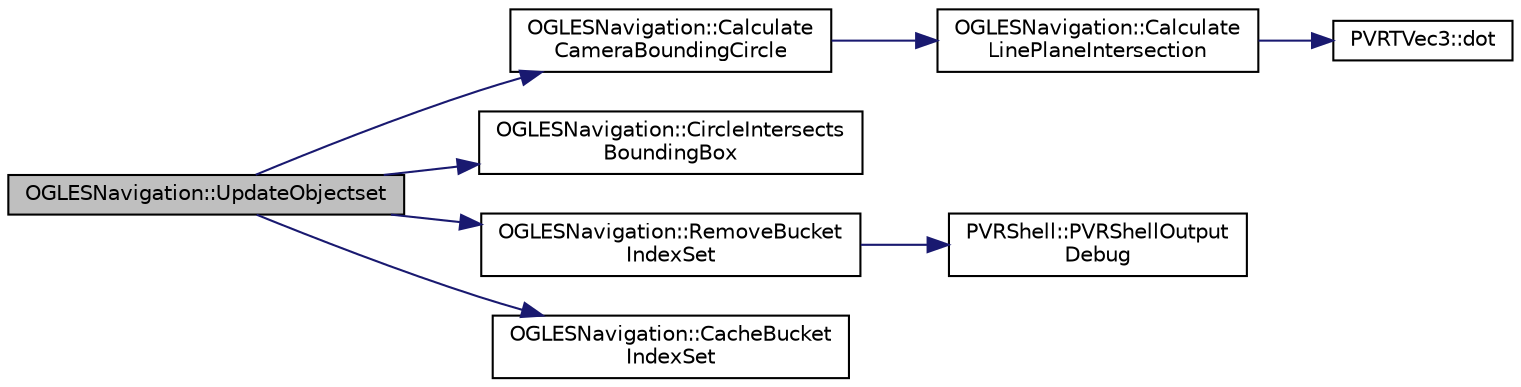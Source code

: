 digraph "OGLESNavigation::UpdateObjectset"
{
  edge [fontname="Helvetica",fontsize="10",labelfontname="Helvetica",labelfontsize="10"];
  node [fontname="Helvetica",fontsize="10",shape=record];
  rankdir="LR";
  Node1 [label="OGLESNavigation::UpdateObjectset",height=0.2,width=0.4,color="black", fillcolor="grey75", style="filled", fontcolor="black"];
  Node1 -> Node2 [color="midnightblue",fontsize="10",style="solid",fontname="Helvetica"];
  Node2 [label="OGLESNavigation::Calculate\lCameraBoundingCircle",height=0.2,width=0.4,color="black", fillcolor="white", style="filled",URL="$class_o_g_l_e_s_navigation.html#ae88e63610de8eea60dd865d98be62b89"];
  Node2 -> Node3 [color="midnightblue",fontsize="10",style="solid",fontname="Helvetica"];
  Node3 [label="OGLESNavigation::Calculate\lLinePlaneIntersection",height=0.2,width=0.4,color="black", fillcolor="white", style="filled",URL="$class_o_g_l_e_s_navigation.html#a5fc44930aac0929f079c11701d27edba"];
  Node3 -> Node4 [color="midnightblue",fontsize="10",style="solid",fontname="Helvetica"];
  Node4 [label="PVRTVec3::dot",height=0.2,width=0.4,color="black", fillcolor="white", style="filled",URL="$struct_p_v_r_t_vec3.html#af9156c21175c3f3b04fb11295f336623",tooltip="calculate the scalar product of two PVRTVec3s "];
  Node1 -> Node5 [color="midnightblue",fontsize="10",style="solid",fontname="Helvetica"];
  Node5 [label="OGLESNavigation::CircleIntersects\lBoundingBox",height=0.2,width=0.4,color="black", fillcolor="white", style="filled",URL="$class_o_g_l_e_s_navigation.html#a4c2f55657919359e022145a91cd77f8f"];
  Node1 -> Node6 [color="midnightblue",fontsize="10",style="solid",fontname="Helvetica"];
  Node6 [label="OGLESNavigation::RemoveBucket\lIndexSet",height=0.2,width=0.4,color="black", fillcolor="white", style="filled",URL="$class_o_g_l_e_s_navigation.html#ab45b34ab4f09e558f7570c2a95af6711"];
  Node6 -> Node7 [color="midnightblue",fontsize="10",style="solid",fontname="Helvetica"];
  Node7 [label="PVRShell::PVRShellOutput\lDebug",height=0.2,width=0.4,color="black", fillcolor="white", style="filled",URL="$class_p_v_r_shell.html#a143d693b1c6e373b29485c1be51d1010",tooltip="Writes the resultant string to the debug output (e.g. using printf(), OutputDebugString(), ...). Check the SDK release notes for details on how the string is output. "];
  Node1 -> Node8 [color="midnightblue",fontsize="10",style="solid",fontname="Helvetica"];
  Node8 [label="OGLESNavigation::CacheBucket\lIndexSet",height=0.2,width=0.4,color="black", fillcolor="white", style="filled",URL="$class_o_g_l_e_s_navigation.html#a0a043039bc19b8064c0e8edb196f19b1"];
}
